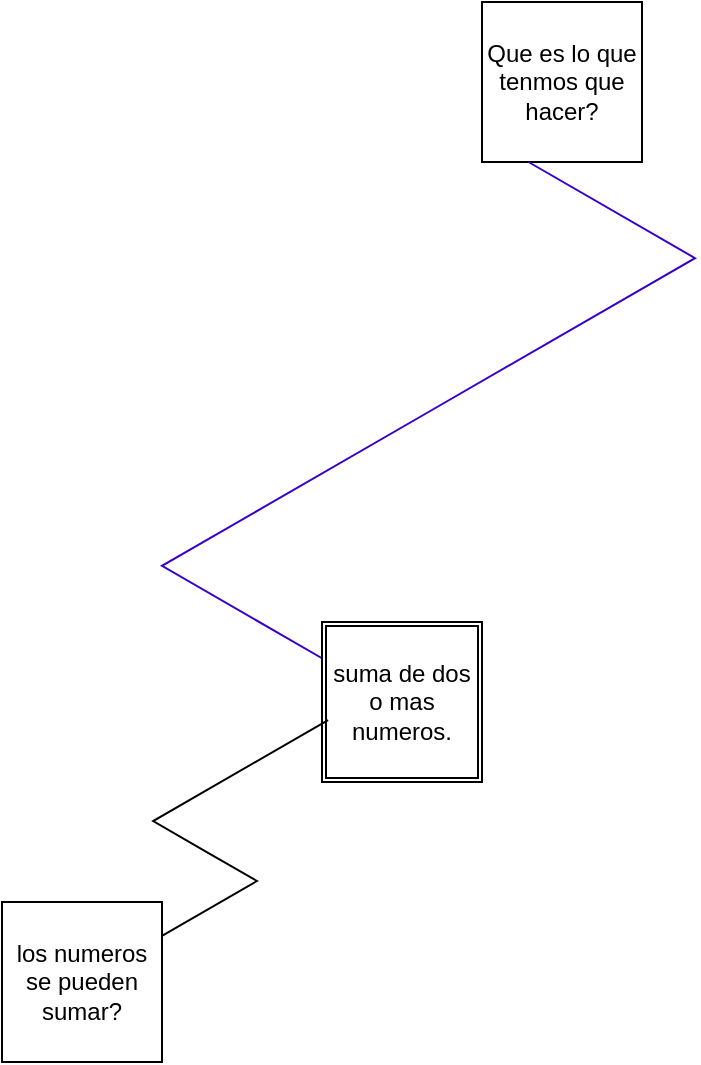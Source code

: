 <mxfile version="23.0.0" type="device">
  <diagram name="Página-1" id="kw8rL7kmtbwByYJQHh1H">
    <mxGraphModel dx="594" dy="1586" grid="1" gridSize="10" guides="1" tooltips="1" connect="1" arrows="1" fold="1" page="1" pageScale="1" pageWidth="827" pageHeight="1169" math="0" shadow="0">
      <root>
        <mxCell id="0" />
        <mxCell id="1" parent="0" />
        <mxCell id="B9Am3vsr65_h_xUE_bE_-1" value="Que es lo que tenmos que hacer?&lt;br&gt;" style="whiteSpace=wrap;html=1;aspect=fixed;" vertex="1" parent="1">
          <mxGeometry x="250" y="120" width="80" height="80" as="geometry" />
        </mxCell>
        <mxCell id="B9Am3vsr65_h_xUE_bE_-2" value="" style="edgeStyle=isometricEdgeStyle;endArrow=none;html=1;elbow=vertical;rounded=0;fillColor=#6a00ff;strokeColor=#3700CC;" edge="1" parent="1">
          <mxGeometry width="50" height="100" relative="1" as="geometry">
            <mxPoint x="173.25" y="450" as="sourcePoint" />
            <mxPoint x="273.25" y="200" as="targetPoint" />
          </mxGeometry>
        </mxCell>
        <mxCell id="B9Am3vsr65_h_xUE_bE_-4" value="suma de dos o mas numeros.&lt;br&gt;" style="shape=ext;double=1;whiteSpace=wrap;html=1;aspect=fixed;" vertex="1" parent="1">
          <mxGeometry x="170" y="430" width="80" height="80" as="geometry" />
        </mxCell>
        <mxCell id="B9Am3vsr65_h_xUE_bE_-5" value="" style="edgeStyle=isometricEdgeStyle;endArrow=none;html=1;rounded=0;exitX=0.038;exitY=0.613;exitDx=0;exitDy=0;exitPerimeter=0;" edge="1" parent="1" source="B9Am3vsr65_h_xUE_bE_-4" target="B9Am3vsr65_h_xUE_bE_-6">
          <mxGeometry width="50" height="100" relative="1" as="geometry">
            <mxPoint x="90" y="600" as="sourcePoint" />
            <mxPoint x="164.2" y="470" as="targetPoint" />
          </mxGeometry>
        </mxCell>
        <mxCell id="B9Am3vsr65_h_xUE_bE_-6" value="los numeros se pueden sumar?" style="whiteSpace=wrap;html=1;aspect=fixed;" vertex="1" parent="1">
          <mxGeometry x="10.0" y="570" width="80" height="80" as="geometry" />
        </mxCell>
      </root>
    </mxGraphModel>
  </diagram>
</mxfile>
